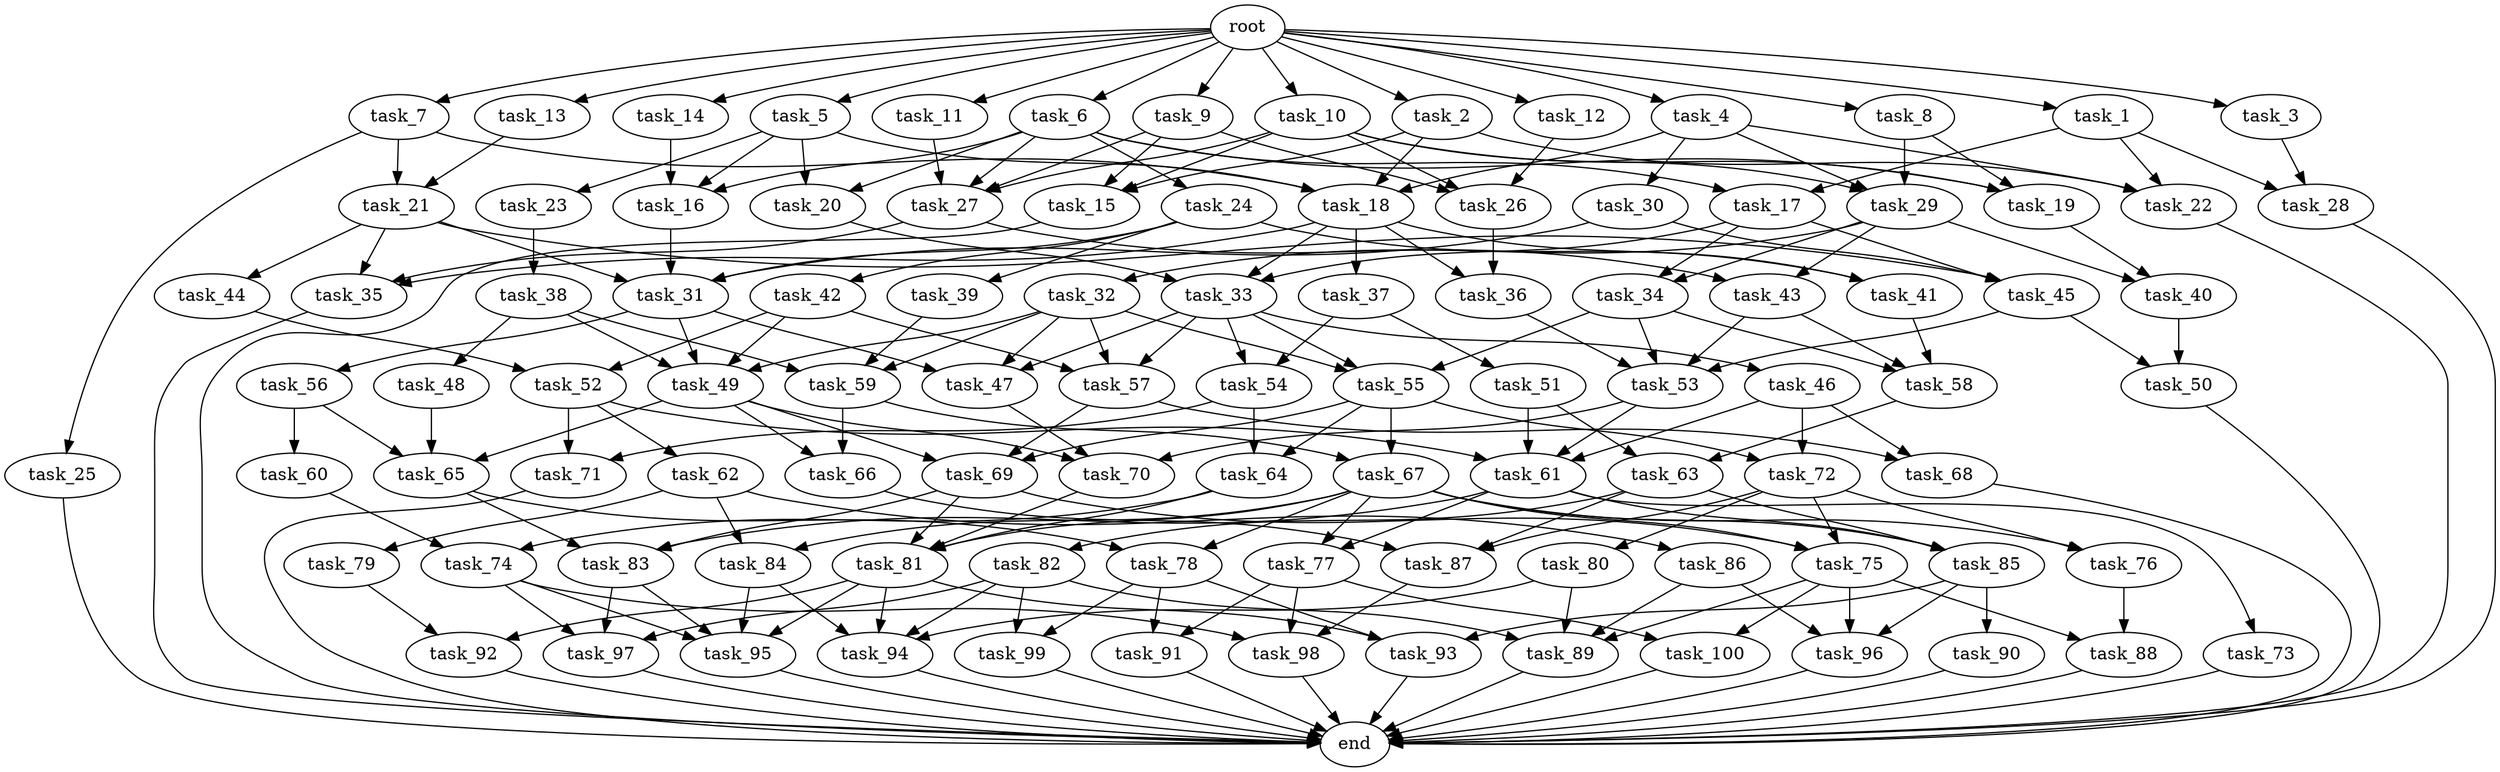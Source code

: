 digraph G {
  task_66 [size="3.337842e+08"];
  task_71 [size="2.736114e+09"];
  task_79 [size="6.718390e+08"];
  task_27 [size="2.380734e+09"];
  task_34 [size="3.114890e+09"];
  task_69 [size="4.911015e+09"];
  task_63 [size="2.991436e+09"];
  task_87 [size="2.220643e+09"];
  task_26 [size="4.782113e+09"];
  task_25 [size="3.184098e+09"];
  task_44 [size="3.131984e+09"];
  task_19 [size="4.300203e+09"];
  task_57 [size="2.442257e+09"];
  task_47 [size="3.165644e+09"];
  task_29 [size="3.652259e+09"];
  task_20 [size="2.026675e+09"];
  task_56 [size="4.841555e+09"];
  task_15 [size="4.634569e+09"];
  task_77 [size="8.493997e+08"];
  task_92 [size="2.054293e+09"];
  task_100 [size="4.302659e+09"];
  task_16 [size="3.934281e+08"];
  task_91 [size="4.346903e+09"];
  task_82 [size="1.691725e+09"];
  task_73 [size="4.591573e+09"];
  task_65 [size="1.226802e+08"];
  task_10 [size="1.876435e+08"];
  task_30 [size="3.891259e+08"];
  task_23 [size="6.678787e+08"];
  task_78 [size="6.661765e+08"];
  task_28 [size="9.981719e+07"];
  task_38 [size="4.018165e+09"];
  task_32 [size="1.926678e+08"];
  task_4 [size="4.319838e+09"];
  task_9 [size="3.530591e+09"];
  task_84 [size="4.732353e+09"];
  task_14 [size="3.348485e+09"];
  end [size="0.000000e+00"];
  task_83 [size="4.284468e+09"];
  task_90 [size="1.058933e+09"];
  task_59 [size="2.208026e+09"];
  task_12 [size="2.609978e+09"];
  task_46 [size="3.693261e+09"];
  task_36 [size="1.543267e+09"];
  task_40 [size="1.688195e+09"];
  task_62 [size="2.537524e+09"];
  task_45 [size="1.768425e+09"];
  task_53 [size="2.844506e+09"];
  task_24 [size="3.508669e+09"];
  task_33 [size="5.807575e+08"];
  task_89 [size="1.726628e+09"];
  task_94 [size="3.110576e+09"];
  task_41 [size="4.101554e+09"];
  task_72 [size="4.374163e+09"];
  task_18 [size="3.696262e+09"];
  task_64 [size="3.703172e+09"];
  task_54 [size="2.943155e+09"];
  task_95 [size="4.613600e+09"];
  task_70 [size="2.065531e+09"];
  task_11 [size="2.637041e+09"];
  task_43 [size="4.067661e+09"];
  task_88 [size="5.650372e+08"];
  task_96 [size="2.993820e+09"];
  task_6 [size="1.429681e+08"];
  task_42 [size="5.385002e+08"];
  task_17 [size="4.687208e+09"];
  task_22 [size="2.695206e+09"];
  task_93 [size="1.725106e+09"];
  task_98 [size="4.025648e+09"];
  task_97 [size="1.417087e+09"];
  task_58 [size="1.047849e+09"];
  task_67 [size="4.979854e+09"];
  root [size="0.000000e+00"];
  task_48 [size="1.142770e+09"];
  task_35 [size="4.512493e+09"];
  task_80 [size="2.827141e+09"];
  task_99 [size="3.664761e+08"];
  task_68 [size="3.439932e+09"];
  task_1 [size="2.562241e+09"];
  task_55 [size="2.504047e+09"];
  task_13 [size="1.533169e+09"];
  task_52 [size="2.584516e+09"];
  task_81 [size="2.309386e+09"];
  task_39 [size="3.576825e+09"];
  task_2 [size="3.829081e+08"];
  task_37 [size="3.653417e+09"];
  task_5 [size="2.051272e+09"];
  task_76 [size="4.023982e+09"];
  task_51 [size="3.349324e+09"];
  task_7 [size="3.501789e+09"];
  task_60 [size="2.470431e+09"];
  task_74 [size="2.643077e+09"];
  task_85 [size="3.046392e+09"];
  task_49 [size="4.959429e+09"];
  task_31 [size="1.836377e+09"];
  task_21 [size="2.427409e+09"];
  task_3 [size="4.474964e+08"];
  task_8 [size="1.151092e+08"];
  task_75 [size="3.450392e+09"];
  task_50 [size="7.919435e+08"];
  task_61 [size="2.911253e+09"];
  task_86 [size="3.256885e+09"];

  task_66 -> task_87 [size="3.337842e+07"];
  task_71 -> end [size="1.000000e-12"];
  task_79 -> task_92 [size="1.343678e+08"];
  task_27 -> task_43 [size="1.190367e+08"];
  task_27 -> task_35 [size="1.190367e+08"];
  task_34 -> task_58 [size="3.114890e+08"];
  task_34 -> task_53 [size="3.114890e+08"];
  task_34 -> task_55 [size="3.114890e+08"];
  task_69 -> task_75 [size="3.274010e+08"];
  task_69 -> task_81 [size="3.274010e+08"];
  task_69 -> task_83 [size="3.274010e+08"];
  task_63 -> task_87 [size="2.991436e+08"];
  task_63 -> task_85 [size="2.991436e+08"];
  task_63 -> task_82 [size="2.991436e+08"];
  task_87 -> task_98 [size="1.480429e+08"];
  task_26 -> task_36 [size="3.188076e+08"];
  task_25 -> end [size="1.000000e-12"];
  task_44 -> task_52 [size="6.263967e+08"];
  task_19 -> task_40 [size="2.866802e+08"];
  task_57 -> task_68 [size="1.628171e+08"];
  task_57 -> task_69 [size="1.628171e+08"];
  task_47 -> task_70 [size="2.110429e+08"];
  task_29 -> task_34 [size="2.434839e+08"];
  task_29 -> task_32 [size="2.434839e+08"];
  task_29 -> task_40 [size="2.434839e+08"];
  task_29 -> task_43 [size="2.434839e+08"];
  task_20 -> task_33 [size="2.026675e+08"];
  task_56 -> task_60 [size="9.683109e+08"];
  task_56 -> task_65 [size="9.683109e+08"];
  task_15 -> end [size="1.000000e-12"];
  task_77 -> task_100 [size="8.493997e+07"];
  task_77 -> task_91 [size="8.493997e+07"];
  task_77 -> task_98 [size="8.493997e+07"];
  task_92 -> end [size="1.000000e-12"];
  task_100 -> end [size="1.000000e-12"];
  task_16 -> task_31 [size="2.622854e+07"];
  task_91 -> end [size="1.000000e-12"];
  task_82 -> task_94 [size="3.383451e+08"];
  task_82 -> task_97 [size="3.383451e+08"];
  task_82 -> task_89 [size="3.383451e+08"];
  task_82 -> task_99 [size="3.383451e+08"];
  task_73 -> end [size="1.000000e-12"];
  task_65 -> task_83 [size="8.178679e+06"];
  task_65 -> task_78 [size="8.178679e+06"];
  task_10 -> task_19 [size="3.752870e+07"];
  task_10 -> task_27 [size="3.752870e+07"];
  task_10 -> task_26 [size="3.752870e+07"];
  task_10 -> task_15 [size="3.752870e+07"];
  task_10 -> task_29 [size="3.752870e+07"];
  task_30 -> task_31 [size="7.782518e+07"];
  task_30 -> task_45 [size="7.782518e+07"];
  task_23 -> task_38 [size="1.335757e+08"];
  task_78 -> task_99 [size="6.661765e+07"];
  task_78 -> task_91 [size="6.661765e+07"];
  task_78 -> task_93 [size="6.661765e+07"];
  task_28 -> end [size="1.000000e-12"];
  task_38 -> task_49 [size="8.036331e+08"];
  task_38 -> task_59 [size="8.036331e+08"];
  task_38 -> task_48 [size="8.036331e+08"];
  task_32 -> task_49 [size="3.853357e+07"];
  task_32 -> task_57 [size="3.853357e+07"];
  task_32 -> task_59 [size="3.853357e+07"];
  task_32 -> task_47 [size="3.853357e+07"];
  task_32 -> task_55 [size="3.853357e+07"];
  task_4 -> task_22 [size="8.639675e+08"];
  task_4 -> task_30 [size="8.639675e+08"];
  task_4 -> task_29 [size="8.639675e+08"];
  task_4 -> task_18 [size="8.639675e+08"];
  task_9 -> task_27 [size="7.061182e+08"];
  task_9 -> task_26 [size="7.061182e+08"];
  task_9 -> task_15 [size="7.061182e+08"];
  task_84 -> task_94 [size="4.732353e+08"];
  task_84 -> task_95 [size="4.732353e+08"];
  task_14 -> task_16 [size="6.696970e+08"];
  task_83 -> task_97 [size="2.856312e+08"];
  task_83 -> task_95 [size="2.856312e+08"];
  task_90 -> end [size="1.000000e-12"];
  task_59 -> task_66 [size="1.472017e+08"];
  task_59 -> task_67 [size="1.472017e+08"];
  task_12 -> task_26 [size="5.219956e+08"];
  task_46 -> task_68 [size="7.386521e+08"];
  task_46 -> task_72 [size="7.386521e+08"];
  task_46 -> task_61 [size="7.386521e+08"];
  task_36 -> task_53 [size="1.543267e+08"];
  task_40 -> task_50 [size="1.688195e+08"];
  task_62 -> task_79 [size="5.075049e+08"];
  task_62 -> task_84 [size="5.075049e+08"];
  task_62 -> task_86 [size="5.075049e+08"];
  task_45 -> task_50 [size="1.178950e+08"];
  task_45 -> task_53 [size="1.178950e+08"];
  task_53 -> task_70 [size="1.422253e+08"];
  task_53 -> task_61 [size="1.422253e+08"];
  task_24 -> task_31 [size="7.017339e+08"];
  task_24 -> task_41 [size="7.017339e+08"];
  task_24 -> task_42 [size="7.017339e+08"];
  task_24 -> task_39 [size="7.017339e+08"];
  task_33 -> task_54 [size="3.871717e+07"];
  task_33 -> task_57 [size="3.871717e+07"];
  task_33 -> task_47 [size="3.871717e+07"];
  task_33 -> task_46 [size="3.871717e+07"];
  task_33 -> task_55 [size="3.871717e+07"];
  task_89 -> end [size="1.000000e-12"];
  task_94 -> end [size="1.000000e-12"];
  task_41 -> task_58 [size="4.101554e+08"];
  task_72 -> task_76 [size="4.374163e+08"];
  task_72 -> task_75 [size="4.374163e+08"];
  task_72 -> task_80 [size="4.374163e+08"];
  task_72 -> task_87 [size="4.374163e+08"];
  task_18 -> task_36 [size="1.848131e+08"];
  task_18 -> task_37 [size="1.848131e+08"];
  task_18 -> task_41 [size="1.848131e+08"];
  task_18 -> task_33 [size="1.848131e+08"];
  task_18 -> task_35 [size="1.848131e+08"];
  task_64 -> task_74 [size="3.703172e+08"];
  task_64 -> task_81 [size="3.703172e+08"];
  task_54 -> task_64 [size="2.943155e+08"];
  task_54 -> task_71 [size="2.943155e+08"];
  task_95 -> end [size="1.000000e-12"];
  task_70 -> task_81 [size="1.377021e+08"];
  task_11 -> task_27 [size="5.274082e+08"];
  task_43 -> task_58 [size="4.067661e+08"];
  task_43 -> task_53 [size="4.067661e+08"];
  task_88 -> end [size="1.000000e-12"];
  task_96 -> end [size="1.000000e-12"];
  task_6 -> task_19 [size="2.859362e+07"];
  task_6 -> task_27 [size="2.859362e+07"];
  task_6 -> task_16 [size="2.859362e+07"];
  task_6 -> task_20 [size="2.859362e+07"];
  task_6 -> task_17 [size="2.859362e+07"];
  task_6 -> task_24 [size="2.859362e+07"];
  task_42 -> task_49 [size="1.077000e+08"];
  task_42 -> task_57 [size="1.077000e+08"];
  task_42 -> task_52 [size="1.077000e+08"];
  task_17 -> task_34 [size="4.687208e+08"];
  task_17 -> task_33 [size="4.687208e+08"];
  task_17 -> task_45 [size="4.687208e+08"];
  task_22 -> end [size="1.000000e-12"];
  task_93 -> end [size="1.000000e-12"];
  task_98 -> end [size="1.000000e-12"];
  task_97 -> end [size="1.000000e-12"];
  task_58 -> task_63 [size="6.985659e+07"];
  task_67 -> task_76 [size="4.979854e+08"];
  task_67 -> task_77 [size="4.979854e+08"];
  task_67 -> task_84 [size="4.979854e+08"];
  task_67 -> task_78 [size="4.979854e+08"];
  task_67 -> task_75 [size="4.979854e+08"];
  task_67 -> task_81 [size="4.979854e+08"];
  task_67 -> task_85 [size="4.979854e+08"];
  root -> task_4 [size="1.000000e-12"];
  root -> task_1 [size="1.000000e-12"];
  root -> task_7 [size="1.000000e-12"];
  root -> task_13 [size="1.000000e-12"];
  root -> task_8 [size="1.000000e-12"];
  root -> task_11 [size="1.000000e-12"];
  root -> task_2 [size="1.000000e-12"];
  root -> task_9 [size="1.000000e-12"];
  root -> task_6 [size="1.000000e-12"];
  root -> task_14 [size="1.000000e-12"];
  root -> task_5 [size="1.000000e-12"];
  root -> task_12 [size="1.000000e-12"];
  root -> task_3 [size="1.000000e-12"];
  root -> task_10 [size="1.000000e-12"];
  task_48 -> task_65 [size="2.285539e+08"];
  task_35 -> end [size="1.000000e-12"];
  task_80 -> task_94 [size="5.654282e+08"];
  task_80 -> task_89 [size="5.654282e+08"];
  task_99 -> end [size="1.000000e-12"];
  task_68 -> end [size="1.000000e-12"];
  task_1 -> task_17 [size="5.124482e+08"];
  task_1 -> task_22 [size="5.124482e+08"];
  task_1 -> task_28 [size="5.124482e+08"];
  task_55 -> task_67 [size="1.669364e+08"];
  task_55 -> task_64 [size="1.669364e+08"];
  task_55 -> task_72 [size="1.669364e+08"];
  task_55 -> task_69 [size="1.669364e+08"];
  task_13 -> task_21 [size="3.066339e+08"];
  task_52 -> task_61 [size="2.584516e+08"];
  task_52 -> task_62 [size="2.584516e+08"];
  task_52 -> task_71 [size="2.584516e+08"];
  task_81 -> task_94 [size="1.154693e+08"];
  task_81 -> task_92 [size="1.154693e+08"];
  task_81 -> task_95 [size="1.154693e+08"];
  task_81 -> task_93 [size="1.154693e+08"];
  task_39 -> task_59 [size="7.153649e+08"];
  task_2 -> task_22 [size="7.658163e+07"];
  task_2 -> task_15 [size="7.658163e+07"];
  task_2 -> task_18 [size="7.658163e+07"];
  task_37 -> task_54 [size="7.306834e+08"];
  task_37 -> task_51 [size="7.306834e+08"];
  task_5 -> task_16 [size="4.102544e+08"];
  task_5 -> task_20 [size="4.102544e+08"];
  task_5 -> task_23 [size="4.102544e+08"];
  task_5 -> task_18 [size="4.102544e+08"];
  task_76 -> task_88 [size="4.023982e+08"];
  task_51 -> task_63 [size="6.698648e+08"];
  task_51 -> task_61 [size="6.698648e+08"];
  task_7 -> task_21 [size="7.003579e+08"];
  task_7 -> task_25 [size="7.003579e+08"];
  task_7 -> task_18 [size="7.003579e+08"];
  task_60 -> task_74 [size="4.940863e+08"];
  task_74 -> task_97 [size="2.643077e+08"];
  task_74 -> task_95 [size="2.643077e+08"];
  task_74 -> task_98 [size="2.643077e+08"];
  task_85 -> task_96 [size="2.030928e+08"];
  task_85 -> task_90 [size="2.030928e+08"];
  task_85 -> task_93 [size="2.030928e+08"];
  task_49 -> task_66 [size="2.479714e+08"];
  task_49 -> task_70 [size="2.479714e+08"];
  task_49 -> task_65 [size="2.479714e+08"];
  task_49 -> task_69 [size="2.479714e+08"];
  task_31 -> task_49 [size="9.181886e+07"];
  task_31 -> task_56 [size="9.181886e+07"];
  task_31 -> task_47 [size="9.181886e+07"];
  task_21 -> task_31 [size="2.427409e+08"];
  task_21 -> task_35 [size="2.427409e+08"];
  task_21 -> task_45 [size="2.427409e+08"];
  task_21 -> task_44 [size="2.427409e+08"];
  task_3 -> task_28 [size="8.949928e+07"];
  task_8 -> task_19 [size="2.302184e+07"];
  task_8 -> task_29 [size="2.302184e+07"];
  task_75 -> task_88 [size="2.300261e+08"];
  task_75 -> task_96 [size="2.300261e+08"];
  task_75 -> task_100 [size="2.300261e+08"];
  task_75 -> task_89 [size="2.300261e+08"];
  task_50 -> end [size="1.000000e-12"];
  task_61 -> task_73 [size="1.455627e+08"];
  task_61 -> task_83 [size="1.455627e+08"];
  task_61 -> task_77 [size="1.455627e+08"];
  task_61 -> task_85 [size="1.455627e+08"];
  task_86 -> task_96 [size="6.513771e+08"];
  task_86 -> task_89 [size="6.513771e+08"];
}
